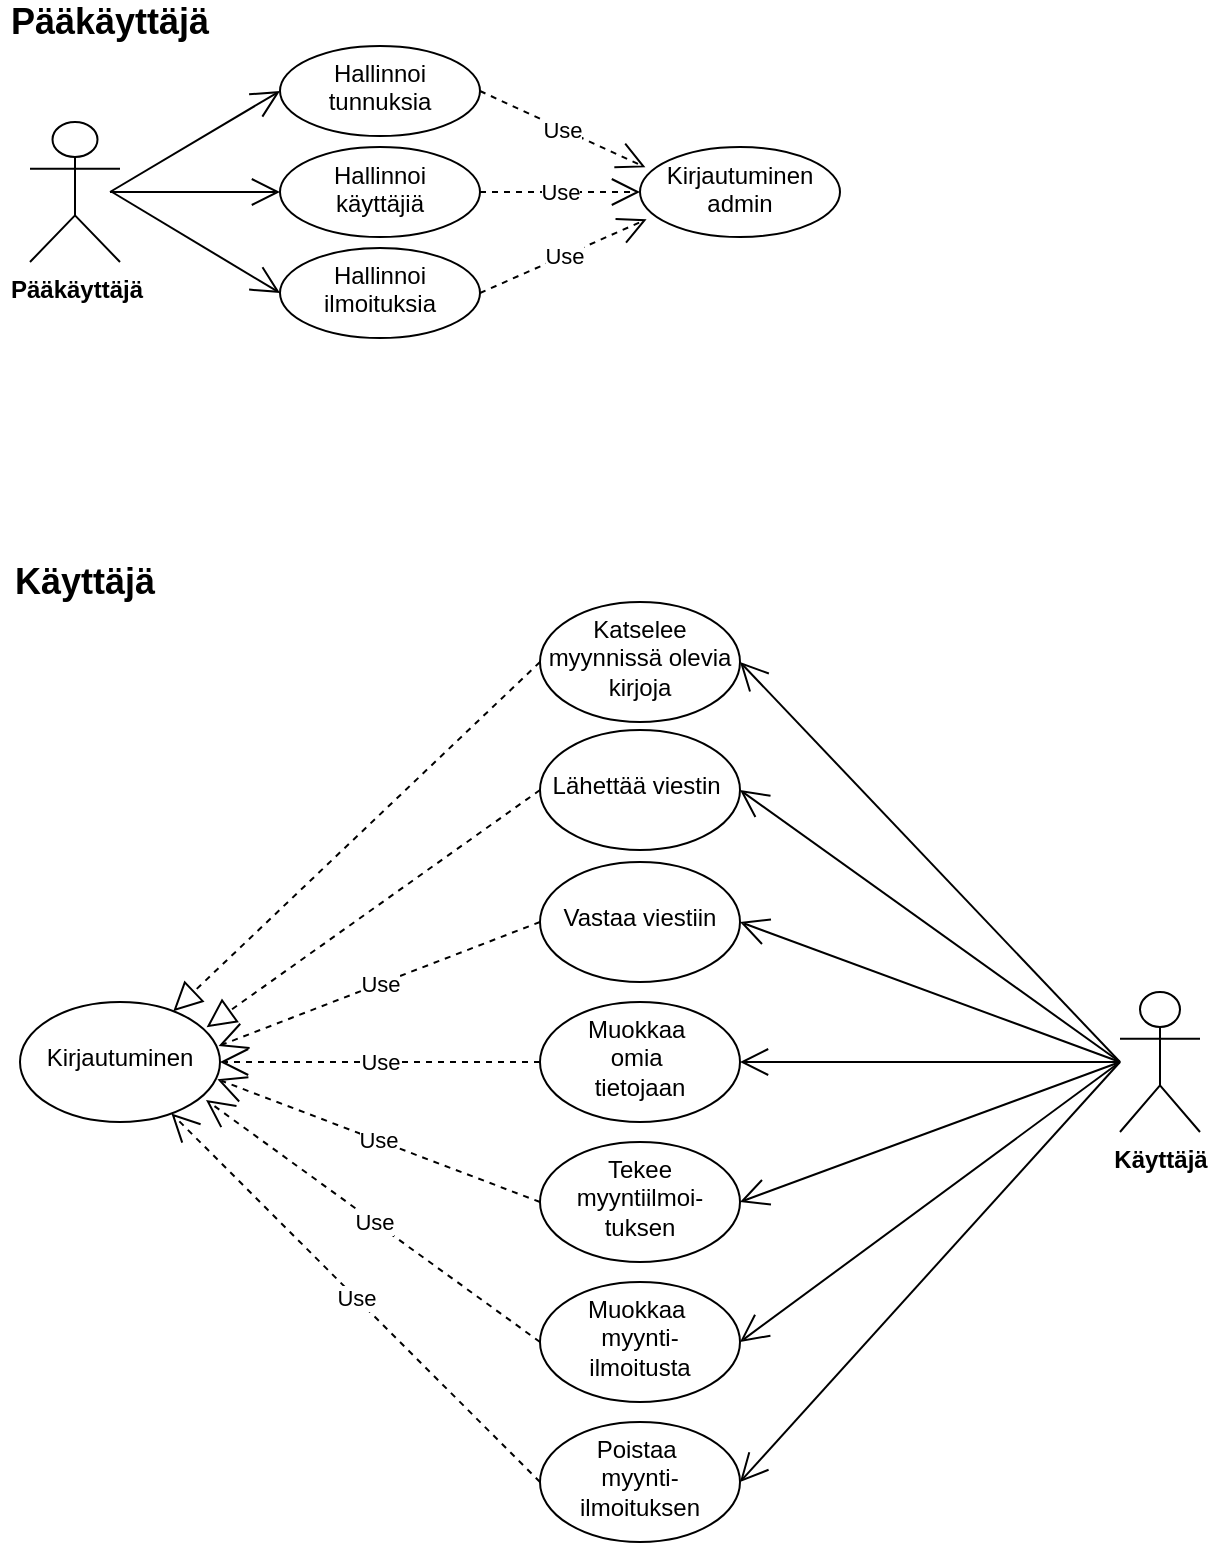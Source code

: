 <mxfile version="13.9.9" type="device"><diagram id="5C7cuJo6Mrq-8sBgY2B2" name="Sivu-1"><mxGraphModel dx="1022" dy="497" grid="0" gridSize="10" guides="1" tooltips="1" connect="1" arrows="1" fold="1" page="1" pageScale="1" pageWidth="1169" pageHeight="827" math="0" shadow="0"><root><mxCell id="0"/><mxCell id="1" parent="0"/><mxCell id="CvaVtMJhf6NP76DGbFEE-6" value="" style="group" vertex="1" connectable="0" parent="1"><mxGeometry x="40" y="20" width="420" height="168" as="geometry"/></mxCell><mxCell id="S7bj7Lt2qxXBgjyyZIL8-6" value="&lt;b&gt;&lt;font style=&quot;font-size: 18px&quot;&gt;Pääkäyttäjä&lt;/font&gt;&lt;/b&gt;" style="text;html=1;strokeColor=none;fillColor=none;align=center;verticalAlign=middle;whiteSpace=wrap;rounded=0;" parent="CvaVtMJhf6NP76DGbFEE-6" vertex="1"><mxGeometry width="110" height="20" as="geometry"/></mxCell><mxCell id="S7bj7Lt2qxXBgjyyZIL8-1" value="&lt;b&gt;Pääkäyttäjä&lt;/b&gt;" style="shape=umlActor;verticalLabelPosition=bottom;verticalAlign=top;html=1;outlineConnect=0;container=0;" parent="CvaVtMJhf6NP76DGbFEE-6" vertex="1"><mxGeometry x="15" y="60" width="45" height="70" as="geometry"/></mxCell><mxCell id="S7bj7Lt2qxXBgjyyZIL8-2" value="Hallinnoi&lt;br&gt;tunnuksia" style="ellipse;whiteSpace=wrap;html=1;verticalAlign=top;container=0;" parent="CvaVtMJhf6NP76DGbFEE-6" vertex="1"><mxGeometry x="140" y="22" width="100" height="45" as="geometry"/></mxCell><mxCell id="S7bj7Lt2qxXBgjyyZIL8-3" value="Kirjautuminen&lt;br&gt;admin" style="ellipse;whiteSpace=wrap;html=1;verticalAlign=top;container=0;" parent="CvaVtMJhf6NP76DGbFEE-6" vertex="1"><mxGeometry x="320" y="72.5" width="100" height="45" as="geometry"/></mxCell><mxCell id="S7bj7Lt2qxXBgjyyZIL8-4" value="Use" style="endArrow=open;endSize=12;dashed=1;html=1;exitX=1;exitY=0.5;exitDx=0;exitDy=0;entryX=0.027;entryY=0.226;entryDx=0;entryDy=0;entryPerimeter=0;" parent="CvaVtMJhf6NP76DGbFEE-6" source="S7bj7Lt2qxXBgjyyZIL8-2" target="S7bj7Lt2qxXBgjyyZIL8-3" edge="1"><mxGeometry x="15" y="60" width="160" as="geometry"><mxPoint x="160" y="190" as="sourcePoint"/><mxPoint x="324" y="38" as="targetPoint"/><mxPoint as="offset"/></mxGeometry></mxCell><mxCell id="S7bj7Lt2qxXBgjyyZIL8-5" value="" style="endArrow=open;endFill=1;endSize=12;html=1;entryX=0;entryY=0.5;entryDx=0;entryDy=0;" parent="CvaVtMJhf6NP76DGbFEE-6" target="S7bj7Lt2qxXBgjyyZIL8-2" edge="1"><mxGeometry x="15" y="60" width="160" as="geometry"><mxPoint x="55" y="95" as="sourcePoint"/><mxPoint x="250" y="240" as="targetPoint"/></mxGeometry></mxCell><mxCell id="S7bj7Lt2qxXBgjyyZIL8-33" value="Hallinnoi&lt;br&gt;käyttäjiä" style="ellipse;whiteSpace=wrap;html=1;verticalAlign=top;container=0;" parent="CvaVtMJhf6NP76DGbFEE-6" vertex="1"><mxGeometry x="140" y="72.5" width="100" height="45" as="geometry"/></mxCell><mxCell id="S7bj7Lt2qxXBgjyyZIL8-34" value="Use" style="endArrow=open;endSize=12;dashed=1;html=1;exitX=1;exitY=0.5;exitDx=0;exitDy=0;entryX=0;entryY=0.5;entryDx=0;entryDy=0;" parent="CvaVtMJhf6NP76DGbFEE-6" source="S7bj7Lt2qxXBgjyyZIL8-33" target="S7bj7Lt2qxXBgjyyZIL8-3" edge="1"><mxGeometry x="15" y="60" width="160" as="geometry"><mxPoint x="250.0" y="105" as="sourcePoint"/><mxPoint x="346" y="147" as="targetPoint"/><mxPoint as="offset"/></mxGeometry></mxCell><mxCell id="S7bj7Lt2qxXBgjyyZIL8-35" value="" style="endArrow=open;endFill=1;endSize=12;html=1;entryX=0;entryY=0.5;entryDx=0;entryDy=0;" parent="CvaVtMJhf6NP76DGbFEE-6" target="S7bj7Lt2qxXBgjyyZIL8-33" edge="1"><mxGeometry x="15" y="60" width="160" as="geometry"><mxPoint x="55" y="95" as="sourcePoint"/><mxPoint x="150" y="105" as="targetPoint"/></mxGeometry></mxCell><mxCell id="CvaVtMJhf6NP76DGbFEE-2" value="Hallinnoi&lt;br&gt;ilmoituksia" style="ellipse;whiteSpace=wrap;html=1;verticalAlign=top;container=0;" vertex="1" parent="CvaVtMJhf6NP76DGbFEE-6"><mxGeometry x="140" y="123" width="100" height="45" as="geometry"/></mxCell><mxCell id="CvaVtMJhf6NP76DGbFEE-4" value="" style="endArrow=open;endFill=1;endSize=12;html=1;entryX=0;entryY=0.5;entryDx=0;entryDy=0;" edge="1" parent="CvaVtMJhf6NP76DGbFEE-6" target="CvaVtMJhf6NP76DGbFEE-2"><mxGeometry x="25" y="70" width="160" as="geometry"><mxPoint x="56" y="95" as="sourcePoint"/><mxPoint x="150" y="105" as="targetPoint"/></mxGeometry></mxCell><mxCell id="CvaVtMJhf6NP76DGbFEE-5" value="Use" style="endArrow=open;endSize=12;dashed=1;html=1;exitX=1;exitY=0.5;exitDx=0;exitDy=0;entryX=0.033;entryY=0.804;entryDx=0;entryDy=0;entryPerimeter=0;" edge="1" parent="CvaVtMJhf6NP76DGbFEE-6" source="CvaVtMJhf6NP76DGbFEE-2" target="S7bj7Lt2qxXBgjyyZIL8-3"><mxGeometry x="25" y="70" width="160" as="geometry"><mxPoint x="250" y="105" as="sourcePoint"/><mxPoint x="312" y="104" as="targetPoint"/><mxPoint as="offset"/></mxGeometry></mxCell><mxCell id="CvaVtMJhf6NP76DGbFEE-7" value="" style="group" vertex="1" connectable="0" parent="1"><mxGeometry x="40" y="300" width="600" height="490" as="geometry"/></mxCell><mxCell id="S7bj7Lt2qxXBgjyyZIL8-7" value="&lt;b&gt;&lt;font style=&quot;font-size: 18px&quot;&gt;Käyttäjä&amp;nbsp;&lt;/font&gt;&lt;/b&gt;" style="text;html=1;strokeColor=none;fillColor=none;align=center;verticalAlign=middle;whiteSpace=wrap;rounded=0;" parent="CvaVtMJhf6NP76DGbFEE-7" vertex="1"><mxGeometry width="90" height="20" as="geometry"/></mxCell><mxCell id="S7bj7Lt2qxXBgjyyZIL8-31" value="" style="group" parent="CvaVtMJhf6NP76DGbFEE-7" vertex="1" connectable="0"><mxGeometry x="10" y="20" width="590" height="470" as="geometry"/></mxCell><mxCell id="S7bj7Lt2qxXBgjyyZIL8-8" value="&lt;b&gt;Käyttäjä&lt;/b&gt;" style="shape=umlActor;verticalLabelPosition=bottom;verticalAlign=top;html=1;outlineConnect=0;" parent="S7bj7Lt2qxXBgjyyZIL8-31" vertex="1"><mxGeometry x="550" y="195" width="40" height="70" as="geometry"/></mxCell><mxCell id="S7bj7Lt2qxXBgjyyZIL8-9" value="&lt;div style=&quot;text-align: justify&quot;&gt;&lt;br&gt;&lt;/div&gt;&lt;div style=&quot;text-align: justify&quot;&gt;Kirjautuminen&lt;/div&gt;" style="ellipse;whiteSpace=wrap;html=1;verticalAlign=top;align=center;" parent="S7bj7Lt2qxXBgjyyZIL8-31" vertex="1"><mxGeometry y="200" width="100" height="60" as="geometry"/></mxCell><mxCell id="S7bj7Lt2qxXBgjyyZIL8-10" value="Katselee myynnissä olevia kirjoja" style="ellipse;whiteSpace=wrap;html=1;verticalAlign=top;align=center;" parent="S7bj7Lt2qxXBgjyyZIL8-31" vertex="1"><mxGeometry x="260" width="100" height="60" as="geometry"/></mxCell><mxCell id="S7bj7Lt2qxXBgjyyZIL8-11" value="&lt;div style=&quot;text-align: justify&quot;&gt;&lt;br&gt;&lt;/div&gt;&lt;div style=&quot;text-align: justify&quot;&gt;Lähettää viestin&amp;nbsp;&lt;/div&gt;" style="ellipse;whiteSpace=wrap;html=1;verticalAlign=top;align=center;" parent="S7bj7Lt2qxXBgjyyZIL8-31" vertex="1"><mxGeometry x="260" y="64" width="100" height="60" as="geometry"/></mxCell><mxCell id="S7bj7Lt2qxXBgjyyZIL8-12" value="&lt;div&gt;&lt;span&gt;Muokkaa&amp;nbsp;&lt;/span&gt;&lt;/div&gt;&lt;div&gt;&lt;span&gt;omia&amp;nbsp;&lt;/span&gt;&lt;/div&gt;&lt;div&gt;&lt;span&gt;tietojaan&lt;/span&gt;&lt;br&gt;&lt;/div&gt;" style="ellipse;whiteSpace=wrap;html=1;verticalAlign=top;align=center;" parent="S7bj7Lt2qxXBgjyyZIL8-31" vertex="1"><mxGeometry x="260" y="200" width="100" height="60" as="geometry"/></mxCell><mxCell id="S7bj7Lt2qxXBgjyyZIL8-13" value="&lt;div&gt;Tekee&lt;/div&gt;&lt;div&gt;myyntiilmoi-tuksen&lt;/div&gt;" style="ellipse;whiteSpace=wrap;html=1;verticalAlign=top;align=center;" parent="S7bj7Lt2qxXBgjyyZIL8-31" vertex="1"><mxGeometry x="260" y="270" width="100" height="60" as="geometry"/></mxCell><mxCell id="S7bj7Lt2qxXBgjyyZIL8-14" value="&lt;div&gt;&lt;span&gt;Muokkaa&amp;nbsp;&lt;/span&gt;&lt;br&gt;&lt;/div&gt;&lt;div&gt;myynti-&lt;/div&gt;&lt;div&gt;&lt;span&gt;ilmoitusta&lt;/span&gt;&lt;/div&gt;" style="ellipse;whiteSpace=wrap;html=1;verticalAlign=top;align=center;" parent="S7bj7Lt2qxXBgjyyZIL8-31" vertex="1"><mxGeometry x="260" y="340" width="100" height="60" as="geometry"/></mxCell><mxCell id="S7bj7Lt2qxXBgjyyZIL8-15" value="&lt;div&gt;&lt;br&gt;&lt;/div&gt;&lt;div&gt;Vastaa viestiin&lt;/div&gt;" style="ellipse;whiteSpace=wrap;html=1;verticalAlign=top;align=center;" parent="S7bj7Lt2qxXBgjyyZIL8-31" vertex="1"><mxGeometry x="260" y="130" width="100" height="60" as="geometry"/></mxCell><mxCell id="S7bj7Lt2qxXBgjyyZIL8-16" value="&lt;div&gt;&lt;span&gt;Poistaa&amp;nbsp;&lt;/span&gt;&lt;/div&gt;&lt;div&gt;&lt;span&gt;myynti-&lt;/span&gt;&lt;br&gt;&lt;/div&gt;&lt;div&gt;&lt;span&gt;ilmoituksen&lt;/span&gt;&lt;/div&gt;" style="ellipse;whiteSpace=wrap;html=1;verticalAlign=top;align=center;" parent="S7bj7Lt2qxXBgjyyZIL8-31" vertex="1"><mxGeometry x="260" y="410" width="100" height="60" as="geometry"/></mxCell><mxCell id="S7bj7Lt2qxXBgjyyZIL8-17" value="Use" style="endArrow=open;endSize=12;dashed=1;html=1;entryX=1;entryY=0.5;entryDx=0;entryDy=0;exitX=0;exitY=0.5;exitDx=0;exitDy=0;" parent="S7bj7Lt2qxXBgjyyZIL8-31" source="S7bj7Lt2qxXBgjyyZIL8-12" target="S7bj7Lt2qxXBgjyyZIL8-9" edge="1"><mxGeometry width="160" relative="1" as="geometry"><mxPoint x="300" y="240" as="sourcePoint"/><mxPoint x="460" y="240" as="targetPoint"/></mxGeometry></mxCell><mxCell id="S7bj7Lt2qxXBgjyyZIL8-18" value="Use" style="endArrow=open;endSize=12;dashed=1;html=1;exitX=0;exitY=0.5;exitDx=0;exitDy=0;entryX=0.987;entryY=0.644;entryDx=0;entryDy=0;entryPerimeter=0;" parent="S7bj7Lt2qxXBgjyyZIL8-31" source="S7bj7Lt2qxXBgjyyZIL8-13" target="S7bj7Lt2qxXBgjyyZIL8-9" edge="1"><mxGeometry width="160" relative="1" as="geometry"><mxPoint x="270" y="240" as="sourcePoint"/><mxPoint x="110" y="240" as="targetPoint"/></mxGeometry></mxCell><mxCell id="S7bj7Lt2qxXBgjyyZIL8-19" value="Use" style="endArrow=open;endSize=12;dashed=1;html=1;exitX=0;exitY=0.5;exitDx=0;exitDy=0;" parent="S7bj7Lt2qxXBgjyyZIL8-31" source="S7bj7Lt2qxXBgjyyZIL8-14" edge="1"><mxGeometry width="160" relative="1" as="geometry"><mxPoint x="280" y="250" as="sourcePoint"/><mxPoint x="93" y="249" as="targetPoint"/></mxGeometry></mxCell><mxCell id="S7bj7Lt2qxXBgjyyZIL8-20" value="Use" style="endArrow=open;endSize=12;dashed=1;html=1;exitX=0;exitY=0.5;exitDx=0;exitDy=0;" parent="S7bj7Lt2qxXBgjyyZIL8-31" source="S7bj7Lt2qxXBgjyyZIL8-16" target="S7bj7Lt2qxXBgjyyZIL8-9" edge="1"><mxGeometry width="160" relative="1" as="geometry"><mxPoint x="290" y="260" as="sourcePoint"/><mxPoint x="130" y="260" as="targetPoint"/></mxGeometry></mxCell><mxCell id="S7bj7Lt2qxXBgjyyZIL8-21" value="Use" style="endArrow=open;endSize=12;dashed=1;html=1;entryX=0.993;entryY=0.367;entryDx=0;entryDy=0;exitX=0;exitY=0.5;exitDx=0;exitDy=0;entryPerimeter=0;" parent="S7bj7Lt2qxXBgjyyZIL8-31" source="S7bj7Lt2qxXBgjyyZIL8-15" target="S7bj7Lt2qxXBgjyyZIL8-9" edge="1"><mxGeometry width="160" relative="1" as="geometry"><mxPoint x="270" y="240" as="sourcePoint"/><mxPoint x="110" y="240" as="targetPoint"/></mxGeometry></mxCell><mxCell id="S7bj7Lt2qxXBgjyyZIL8-22" value="" style="endArrow=block;dashed=1;endFill=0;endSize=12;html=1;exitX=0;exitY=0.5;exitDx=0;exitDy=0;entryX=0.933;entryY=0.211;entryDx=0;entryDy=0;entryPerimeter=0;" parent="S7bj7Lt2qxXBgjyyZIL8-31" source="S7bj7Lt2qxXBgjyyZIL8-11" target="S7bj7Lt2qxXBgjyyZIL8-9" edge="1"><mxGeometry width="160" relative="1" as="geometry"><mxPoint x="300" y="240" as="sourcePoint"/><mxPoint x="460" y="240" as="targetPoint"/></mxGeometry></mxCell><mxCell id="S7bj7Lt2qxXBgjyyZIL8-23" value="" style="endArrow=block;dashed=1;endFill=0;endSize=12;html=1;exitX=0;exitY=0.5;exitDx=0;exitDy=0;" parent="S7bj7Lt2qxXBgjyyZIL8-31" source="S7bj7Lt2qxXBgjyyZIL8-10" target="S7bj7Lt2qxXBgjyyZIL8-9" edge="1"><mxGeometry width="160" relative="1" as="geometry"><mxPoint x="270" y="104" as="sourcePoint"/><mxPoint x="90" y="190" as="targetPoint"/></mxGeometry></mxCell><mxCell id="S7bj7Lt2qxXBgjyyZIL8-24" value="" style="endArrow=open;endFill=1;endSize=12;html=1;entryX=1;entryY=0.5;entryDx=0;entryDy=0;" parent="S7bj7Lt2qxXBgjyyZIL8-31" source="S7bj7Lt2qxXBgjyyZIL8-8" target="S7bj7Lt2qxXBgjyyZIL8-12" edge="1"><mxGeometry width="160" relative="1" as="geometry"><mxPoint x="540" y="240" as="sourcePoint"/><mxPoint x="460" y="240" as="targetPoint"/></mxGeometry></mxCell><mxCell id="S7bj7Lt2qxXBgjyyZIL8-25" value="" style="endArrow=open;endFill=1;endSize=12;html=1;entryX=1;entryY=0.5;entryDx=0;entryDy=0;" parent="S7bj7Lt2qxXBgjyyZIL8-31" target="S7bj7Lt2qxXBgjyyZIL8-13" edge="1"><mxGeometry width="160" relative="1" as="geometry"><mxPoint x="550" y="230" as="sourcePoint"/><mxPoint x="370" y="240" as="targetPoint"/></mxGeometry></mxCell><mxCell id="S7bj7Lt2qxXBgjyyZIL8-26" value="" style="endArrow=open;endFill=1;endSize=12;html=1;entryX=1;entryY=0.5;entryDx=0;entryDy=0;" parent="S7bj7Lt2qxXBgjyyZIL8-31" target="S7bj7Lt2qxXBgjyyZIL8-14" edge="1"><mxGeometry width="160" relative="1" as="geometry"><mxPoint x="550" y="230" as="sourcePoint"/><mxPoint x="380" y="250" as="targetPoint"/></mxGeometry></mxCell><mxCell id="S7bj7Lt2qxXBgjyyZIL8-27" value="" style="endArrow=open;endFill=1;endSize=12;html=1;entryX=1;entryY=0.5;entryDx=0;entryDy=0;" parent="S7bj7Lt2qxXBgjyyZIL8-31" target="S7bj7Lt2qxXBgjyyZIL8-16" edge="1"><mxGeometry width="160" relative="1" as="geometry"><mxPoint x="550" y="230" as="sourcePoint"/><mxPoint x="390" y="260" as="targetPoint"/></mxGeometry></mxCell><mxCell id="S7bj7Lt2qxXBgjyyZIL8-28" value="" style="endArrow=open;endFill=1;endSize=12;html=1;entryX=1;entryY=0.5;entryDx=0;entryDy=0;" parent="S7bj7Lt2qxXBgjyyZIL8-31" target="S7bj7Lt2qxXBgjyyZIL8-15" edge="1"><mxGeometry width="160" relative="1" as="geometry"><mxPoint x="550" y="230" as="sourcePoint"/><mxPoint x="400" y="270" as="targetPoint"/></mxGeometry></mxCell><mxCell id="S7bj7Lt2qxXBgjyyZIL8-29" value="" style="endArrow=open;endFill=1;endSize=12;html=1;entryX=1;entryY=0.5;entryDx=0;entryDy=0;" parent="S7bj7Lt2qxXBgjyyZIL8-31" target="S7bj7Lt2qxXBgjyyZIL8-11" edge="1"><mxGeometry width="160" relative="1" as="geometry"><mxPoint x="550" y="230" as="sourcePoint"/><mxPoint x="410" y="280" as="targetPoint"/></mxGeometry></mxCell><mxCell id="S7bj7Lt2qxXBgjyyZIL8-30" value="" style="endArrow=open;endFill=1;endSize=12;html=1;entryX=1;entryY=0.5;entryDx=0;entryDy=0;" parent="S7bj7Lt2qxXBgjyyZIL8-31" target="S7bj7Lt2qxXBgjyyZIL8-10" edge="1"><mxGeometry width="160" relative="1" as="geometry"><mxPoint x="550" y="230" as="sourcePoint"/><mxPoint x="420" y="290" as="targetPoint"/></mxGeometry></mxCell></root></mxGraphModel></diagram></mxfile>